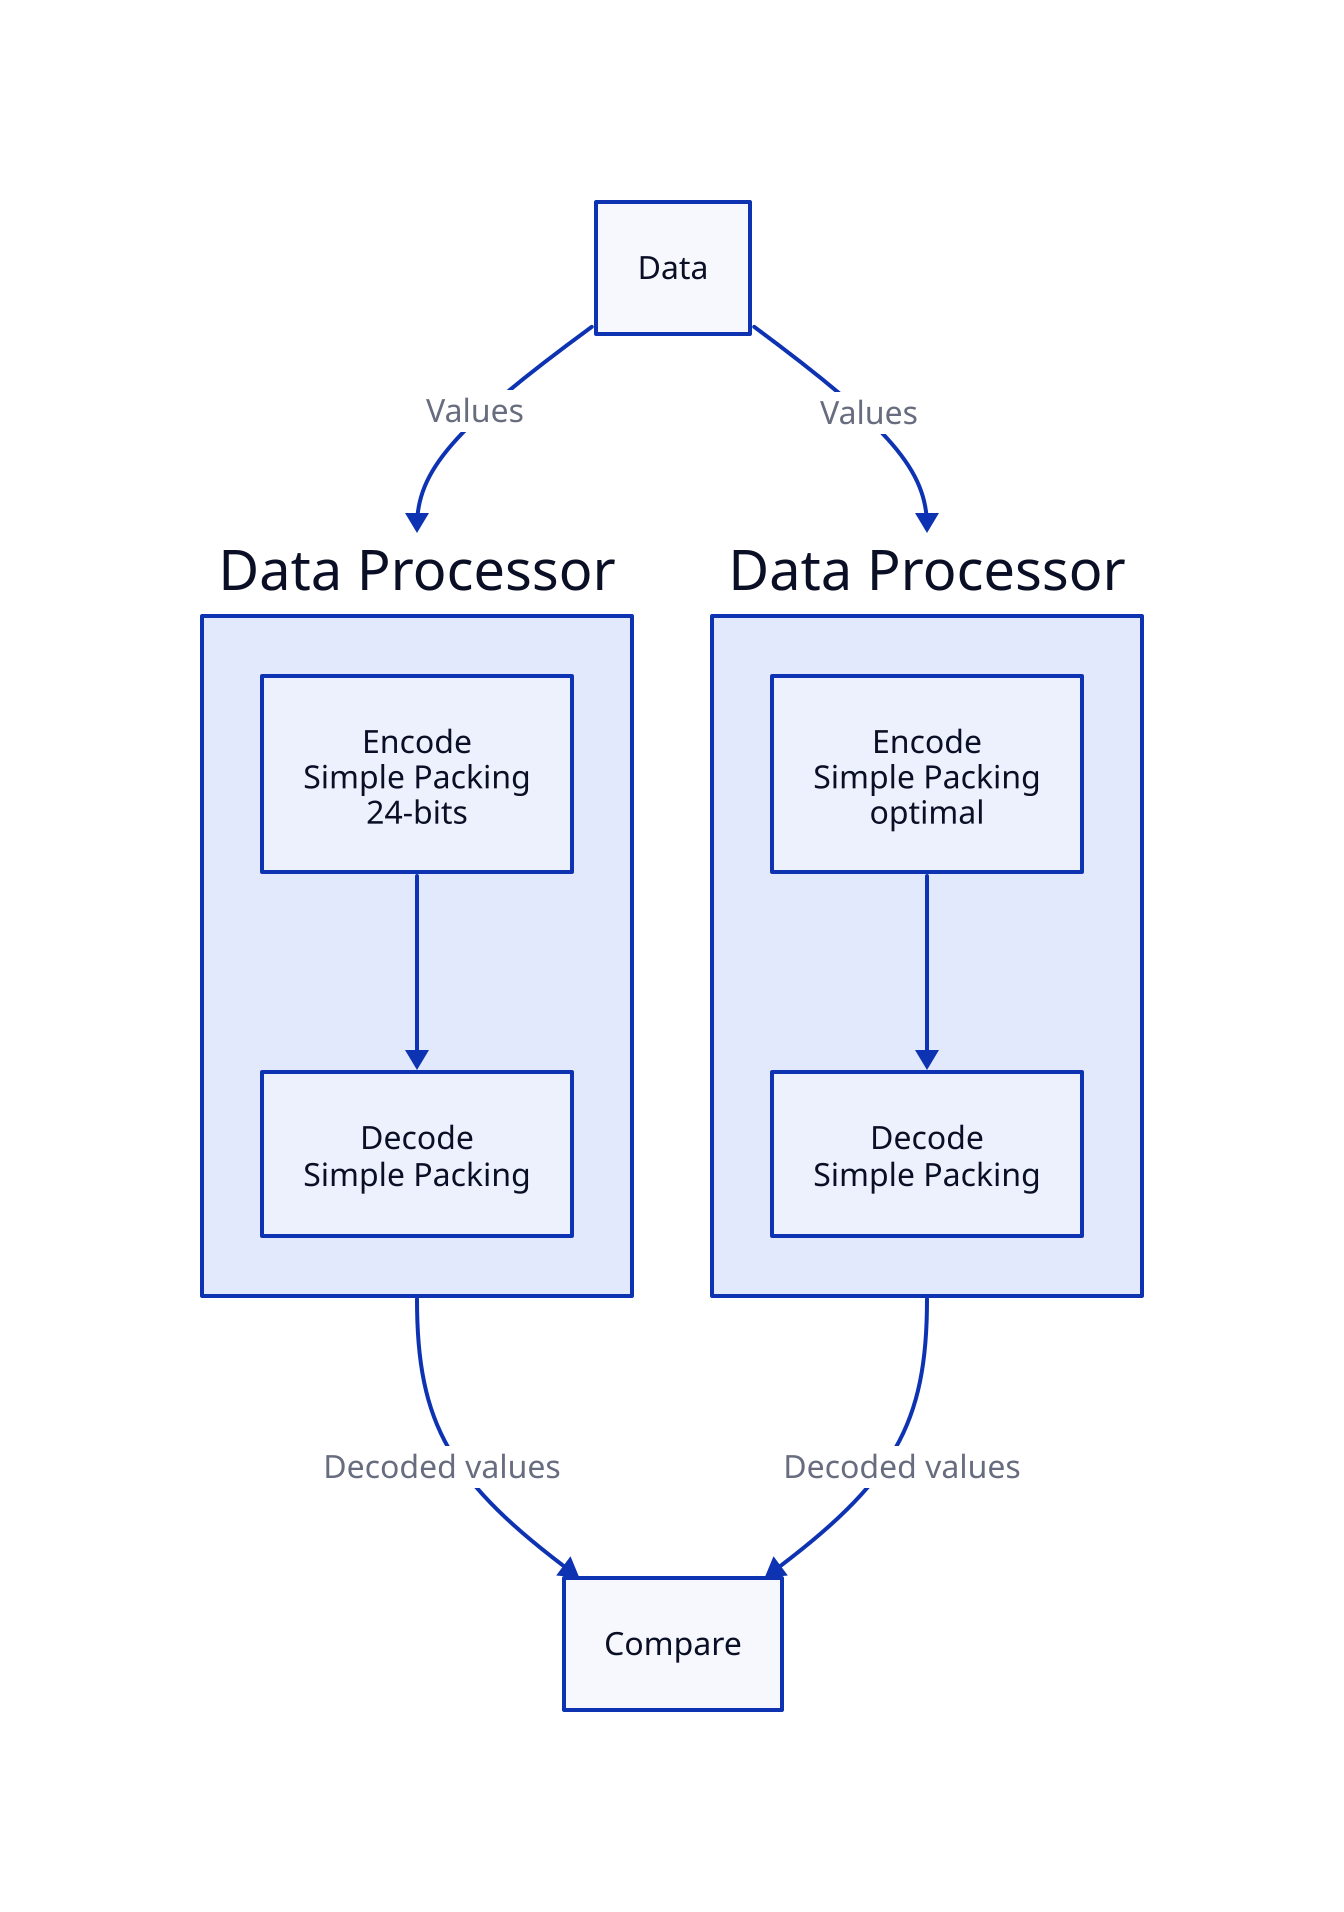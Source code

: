 grib: Data

prep1: Data Processor {
  encode: Encode\nSimple Packing\n24-bits
  decode: Decode\nSimple Packing
  encode -> decode
}

prep2: Data Processor {
  encode: Encode\nSimple Packing\noptimal
  decode: Decode\nSimple Packing
  encode -> decode
}

compare: Compare

grib -> prep1: Values
grib -> prep2: Values
prep1 -> compare: Decoded values
prep2 -> compare: Decoded values
